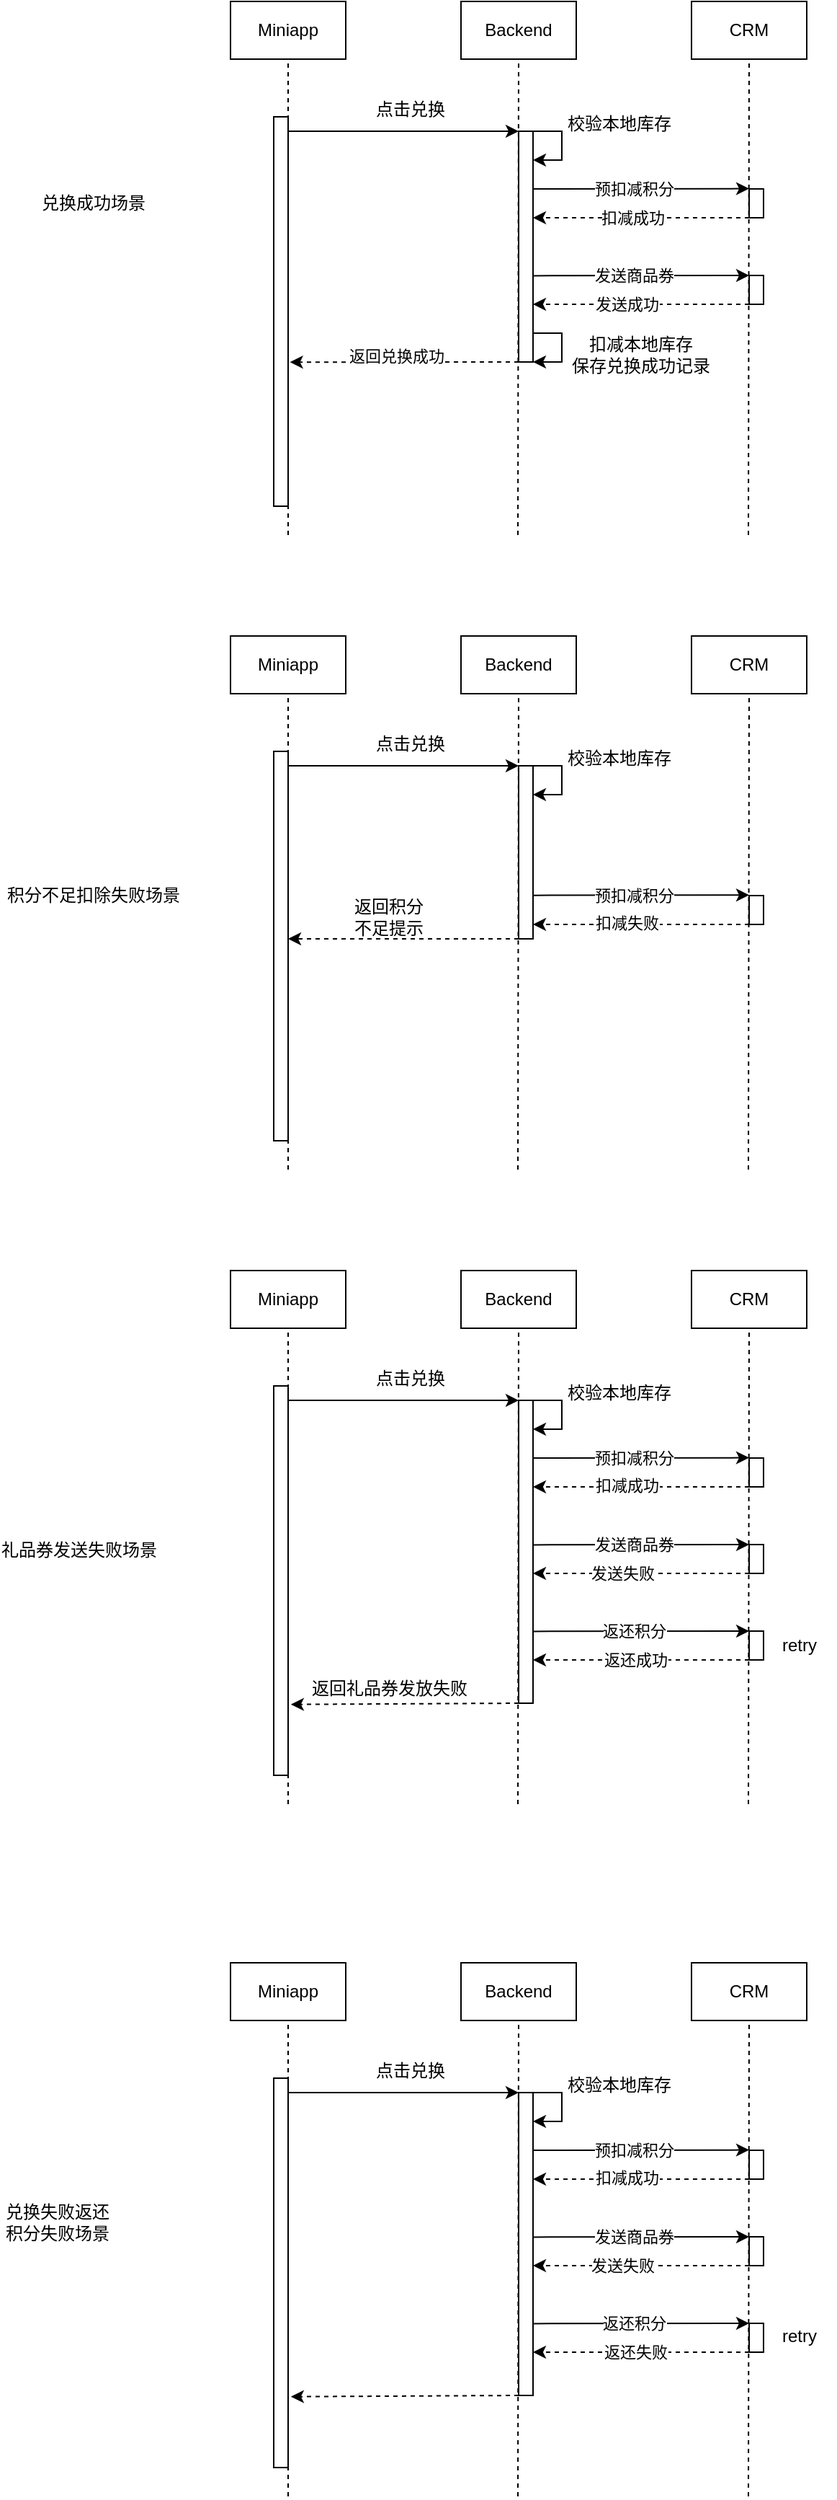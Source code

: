 <mxfile version="20.8.1" type="github">
  <diagram id="LzJClFTWM4UzWtRtTVA4" name="第 1 页">
    <mxGraphModel dx="1027" dy="695" grid="1" gridSize="10" guides="1" tooltips="1" connect="1" arrows="1" fold="1" page="1" pageScale="1" pageWidth="827" pageHeight="1169" math="0" shadow="0">
      <root>
        <mxCell id="0" />
        <mxCell id="1" parent="0" />
        <mxCell id="3CPao6bwDuhFlSuyAFx2-2" value="Miniapp" style="rounded=0;whiteSpace=wrap;html=1;" vertex="1" parent="1">
          <mxGeometry x="200" y="120" width="80" height="40" as="geometry" />
        </mxCell>
        <mxCell id="3CPao6bwDuhFlSuyAFx2-3" value="Backend" style="rounded=0;whiteSpace=wrap;html=1;" vertex="1" parent="1">
          <mxGeometry x="360" y="120" width="80" height="40" as="geometry" />
        </mxCell>
        <mxCell id="3CPao6bwDuhFlSuyAFx2-4" value="CRM" style="rounded=0;whiteSpace=wrap;html=1;" vertex="1" parent="1">
          <mxGeometry x="520" y="120" width="80" height="40" as="geometry" />
        </mxCell>
        <mxCell id="3CPao6bwDuhFlSuyAFx2-5" value="" style="endArrow=none;dashed=1;html=1;rounded=0;entryX=0.5;entryY=1;entryDx=0;entryDy=0;" edge="1" target="3CPao6bwDuhFlSuyAFx2-2" parent="1">
          <mxGeometry width="50" height="50" relative="1" as="geometry">
            <mxPoint x="240" y="490" as="sourcePoint" />
            <mxPoint x="250" y="310" as="targetPoint" />
          </mxGeometry>
        </mxCell>
        <mxCell id="3CPao6bwDuhFlSuyAFx2-6" value="" style="endArrow=none;dashed=1;html=1;rounded=0;entryX=0.5;entryY=1;entryDx=0;entryDy=0;" edge="1" target="3CPao6bwDuhFlSuyAFx2-3" parent="1">
          <mxGeometry width="50" height="50" relative="1" as="geometry">
            <mxPoint x="399.5" y="490" as="sourcePoint" />
            <mxPoint x="399.5" y="240" as="targetPoint" />
          </mxGeometry>
        </mxCell>
        <mxCell id="3CPao6bwDuhFlSuyAFx2-7" value="" style="endArrow=none;dashed=1;html=1;rounded=0;entryX=0.5;entryY=1;entryDx=0;entryDy=0;" edge="1" target="3CPao6bwDuhFlSuyAFx2-4" parent="1">
          <mxGeometry width="50" height="50" relative="1" as="geometry">
            <mxPoint x="559.5" y="490" as="sourcePoint" />
            <mxPoint x="559.5" y="240" as="targetPoint" />
          </mxGeometry>
        </mxCell>
        <mxCell id="3CPao6bwDuhFlSuyAFx2-10" value="" style="rounded=0;whiteSpace=wrap;html=1;" vertex="1" parent="1">
          <mxGeometry x="230" y="200" width="10" height="270" as="geometry" />
        </mxCell>
        <mxCell id="3CPao6bwDuhFlSuyAFx2-11" value="点击兑换" style="text;html=1;strokeColor=none;fillColor=none;align=center;verticalAlign=middle;whiteSpace=wrap;rounded=0;" vertex="1" parent="1">
          <mxGeometry x="280" y="180" width="90" height="30" as="geometry" />
        </mxCell>
        <mxCell id="3CPao6bwDuhFlSuyAFx2-13" value="" style="rounded=0;whiteSpace=wrap;html=1;" vertex="1" parent="1">
          <mxGeometry x="560" y="310" width="10" height="20" as="geometry" />
        </mxCell>
        <mxCell id="3CPao6bwDuhFlSuyAFx2-17" value="校验本地库存" style="text;html=1;strokeColor=none;fillColor=none;align=center;verticalAlign=middle;whiteSpace=wrap;rounded=0;" vertex="1" parent="1">
          <mxGeometry x="430" y="190" width="80" height="30" as="geometry" />
        </mxCell>
        <mxCell id="3CPao6bwDuhFlSuyAFx2-21" value="" style="endArrow=classic;html=1;rounded=0;" edge="1" parent="1">
          <mxGeometry width="50" height="50" relative="1" as="geometry">
            <mxPoint x="240" y="210" as="sourcePoint" />
            <mxPoint x="400" y="210" as="targetPoint" />
          </mxGeometry>
        </mxCell>
        <mxCell id="3CPao6bwDuhFlSuyAFx2-22" value="" style="endArrow=classic;html=1;rounded=0;entryX=1.129;entryY=0.63;entryDx=0;entryDy=0;entryPerimeter=0;dashed=1;" edge="1" target="3CPao6bwDuhFlSuyAFx2-10" parent="1">
          <mxGeometry width="50" height="50" relative="1" as="geometry">
            <mxPoint x="400" y="370" as="sourcePoint" />
            <mxPoint x="249.36" y="379.68" as="targetPoint" />
          </mxGeometry>
        </mxCell>
        <mxCell id="3CPao6bwDuhFlSuyAFx2-107" value="返回兑换成功" style="edgeLabel;html=1;align=center;verticalAlign=middle;resizable=0;points=[];" vertex="1" connectable="0" parent="3CPao6bwDuhFlSuyAFx2-22">
          <mxGeometry x="0.079" y="-4" relative="1" as="geometry">
            <mxPoint as="offset" />
          </mxGeometry>
        </mxCell>
        <mxCell id="3CPao6bwDuhFlSuyAFx2-24" value="" style="rounded=0;whiteSpace=wrap;html=1;" vertex="1" parent="1">
          <mxGeometry x="400" y="210" width="10" height="160" as="geometry" />
        </mxCell>
        <mxCell id="3CPao6bwDuhFlSuyAFx2-27" value="" style="endArrow=classic;html=1;rounded=0;" edge="1" parent="1">
          <mxGeometry width="50" height="50" relative="1" as="geometry">
            <mxPoint x="410" y="210" as="sourcePoint" />
            <mxPoint x="410" y="230" as="targetPoint" />
            <Array as="points">
              <mxPoint x="430" y="210" />
              <mxPoint x="430" y="230" />
            </Array>
          </mxGeometry>
        </mxCell>
        <mxCell id="3CPao6bwDuhFlSuyAFx2-28" value="" style="endArrow=classic;html=1;rounded=0;" edge="1" parent="1">
          <mxGeometry width="50" height="50" relative="1" as="geometry">
            <mxPoint x="410" y="250" as="sourcePoint" />
            <mxPoint x="560" y="249.8" as="targetPoint" />
          </mxGeometry>
        </mxCell>
        <mxCell id="3CPao6bwDuhFlSuyAFx2-32" value="预扣减积分" style="edgeLabel;html=1;align=center;verticalAlign=middle;resizable=0;points=[];" vertex="1" connectable="0" parent="3CPao6bwDuhFlSuyAFx2-28">
          <mxGeometry x="-0.316" relative="1" as="geometry">
            <mxPoint x="18" as="offset" />
          </mxGeometry>
        </mxCell>
        <mxCell id="3CPao6bwDuhFlSuyAFx2-29" value="" style="endArrow=classic;html=1;rounded=0;dashed=1;" edge="1" parent="1">
          <mxGeometry width="50" height="50" relative="1" as="geometry">
            <mxPoint x="560.0" y="270" as="sourcePoint" />
            <mxPoint x="410" y="270" as="targetPoint" />
          </mxGeometry>
        </mxCell>
        <mxCell id="3CPao6bwDuhFlSuyAFx2-63" value="扣减成功" style="edgeLabel;html=1;align=center;verticalAlign=middle;resizable=0;points=[];" vertex="1" connectable="0" parent="3CPao6bwDuhFlSuyAFx2-29">
          <mxGeometry x="0.088" relative="1" as="geometry">
            <mxPoint as="offset" />
          </mxGeometry>
        </mxCell>
        <mxCell id="3CPao6bwDuhFlSuyAFx2-31" value="" style="rounded=0;whiteSpace=wrap;html=1;" vertex="1" parent="1">
          <mxGeometry x="560" y="250" width="10" height="20" as="geometry" />
        </mxCell>
        <mxCell id="3CPao6bwDuhFlSuyAFx2-36" value="" style="endArrow=classic;html=1;rounded=0;" edge="1" parent="1">
          <mxGeometry width="50" height="50" relative="1" as="geometry">
            <mxPoint x="410" y="310.2" as="sourcePoint" />
            <mxPoint x="560" y="310.0" as="targetPoint" />
          </mxGeometry>
        </mxCell>
        <mxCell id="3CPao6bwDuhFlSuyAFx2-37" value="发送商品券" style="edgeLabel;html=1;align=center;verticalAlign=middle;resizable=0;points=[];" vertex="1" connectable="0" parent="3CPao6bwDuhFlSuyAFx2-36">
          <mxGeometry x="-0.316" relative="1" as="geometry">
            <mxPoint x="18" as="offset" />
          </mxGeometry>
        </mxCell>
        <mxCell id="3CPao6bwDuhFlSuyAFx2-38" value="" style="endArrow=classic;html=1;rounded=0;dashed=1;" edge="1" parent="1">
          <mxGeometry width="50" height="50" relative="1" as="geometry">
            <mxPoint x="560" y="330" as="sourcePoint" />
            <mxPoint x="410" y="330" as="targetPoint" />
          </mxGeometry>
        </mxCell>
        <mxCell id="3CPao6bwDuhFlSuyAFx2-64" value="发送成功" style="edgeLabel;html=1;align=center;verticalAlign=middle;resizable=0;points=[];" vertex="1" connectable="0" parent="3CPao6bwDuhFlSuyAFx2-38">
          <mxGeometry x="0.135" y="-4" relative="1" as="geometry">
            <mxPoint y="4" as="offset" />
          </mxGeometry>
        </mxCell>
        <mxCell id="3CPao6bwDuhFlSuyAFx2-41" value="Miniapp" style="rounded=0;whiteSpace=wrap;html=1;" vertex="1" parent="1">
          <mxGeometry x="200" y="1000" width="80" height="40" as="geometry" />
        </mxCell>
        <mxCell id="3CPao6bwDuhFlSuyAFx2-42" value="Backend" style="rounded=0;whiteSpace=wrap;html=1;" vertex="1" parent="1">
          <mxGeometry x="360" y="1000" width="80" height="40" as="geometry" />
        </mxCell>
        <mxCell id="3CPao6bwDuhFlSuyAFx2-43" value="CRM" style="rounded=0;whiteSpace=wrap;html=1;" vertex="1" parent="1">
          <mxGeometry x="520" y="1000" width="80" height="40" as="geometry" />
        </mxCell>
        <mxCell id="3CPao6bwDuhFlSuyAFx2-44" value="" style="endArrow=none;dashed=1;html=1;rounded=0;entryX=0.5;entryY=1;entryDx=0;entryDy=0;" edge="1" parent="1" target="3CPao6bwDuhFlSuyAFx2-41">
          <mxGeometry width="50" height="50" relative="1" as="geometry">
            <mxPoint x="240" y="1370" as="sourcePoint" />
            <mxPoint x="250" y="1190" as="targetPoint" />
          </mxGeometry>
        </mxCell>
        <mxCell id="3CPao6bwDuhFlSuyAFx2-45" value="" style="endArrow=none;dashed=1;html=1;rounded=0;entryX=0.5;entryY=1;entryDx=0;entryDy=0;" edge="1" parent="1" target="3CPao6bwDuhFlSuyAFx2-42">
          <mxGeometry width="50" height="50" relative="1" as="geometry">
            <mxPoint x="399.5" y="1370" as="sourcePoint" />
            <mxPoint x="399.5" y="1120" as="targetPoint" />
          </mxGeometry>
        </mxCell>
        <mxCell id="3CPao6bwDuhFlSuyAFx2-46" value="" style="endArrow=none;dashed=1;html=1;rounded=0;entryX=0.5;entryY=1;entryDx=0;entryDy=0;" edge="1" parent="1" target="3CPao6bwDuhFlSuyAFx2-43">
          <mxGeometry width="50" height="50" relative="1" as="geometry">
            <mxPoint x="559.5" y="1370" as="sourcePoint" />
            <mxPoint x="559.5" y="1120" as="targetPoint" />
          </mxGeometry>
        </mxCell>
        <mxCell id="3CPao6bwDuhFlSuyAFx2-47" value="" style="rounded=0;whiteSpace=wrap;html=1;" vertex="1" parent="1">
          <mxGeometry x="230" y="1080" width="10" height="270" as="geometry" />
        </mxCell>
        <mxCell id="3CPao6bwDuhFlSuyAFx2-48" value="点击兑换" style="text;html=1;strokeColor=none;fillColor=none;align=center;verticalAlign=middle;whiteSpace=wrap;rounded=0;" vertex="1" parent="1">
          <mxGeometry x="280" y="1060" width="90" height="30" as="geometry" />
        </mxCell>
        <mxCell id="3CPao6bwDuhFlSuyAFx2-49" value="" style="rounded=0;whiteSpace=wrap;html=1;" vertex="1" parent="1">
          <mxGeometry x="560" y="1190" width="10" height="20" as="geometry" />
        </mxCell>
        <mxCell id="3CPao6bwDuhFlSuyAFx2-50" value="校验本地库存" style="text;html=1;strokeColor=none;fillColor=none;align=center;verticalAlign=middle;whiteSpace=wrap;rounded=0;" vertex="1" parent="1">
          <mxGeometry x="430" y="1070" width="80" height="30" as="geometry" />
        </mxCell>
        <mxCell id="3CPao6bwDuhFlSuyAFx2-51" value="" style="endArrow=classic;html=1;rounded=0;" edge="1" parent="1">
          <mxGeometry width="50" height="50" relative="1" as="geometry">
            <mxPoint x="240" y="1090" as="sourcePoint" />
            <mxPoint x="400" y="1090" as="targetPoint" />
          </mxGeometry>
        </mxCell>
        <mxCell id="3CPao6bwDuhFlSuyAFx2-52" value="" style="endArrow=classic;html=1;rounded=0;entryX=1.193;entryY=0.818;entryDx=0;entryDy=0;entryPerimeter=0;dashed=1;exitX=0;exitY=1;exitDx=0;exitDy=0;" edge="1" parent="1" target="3CPao6bwDuhFlSuyAFx2-47" source="3CPao6bwDuhFlSuyAFx2-53">
          <mxGeometry width="50" height="50" relative="1" as="geometry">
            <mxPoint x="400" y="1250" as="sourcePoint" />
            <mxPoint x="249.36" y="1259.68" as="targetPoint" />
          </mxGeometry>
        </mxCell>
        <mxCell id="3CPao6bwDuhFlSuyAFx2-53" value="" style="rounded=0;whiteSpace=wrap;html=1;" vertex="1" parent="1">
          <mxGeometry x="400" y="1090" width="10" height="210" as="geometry" />
        </mxCell>
        <mxCell id="3CPao6bwDuhFlSuyAFx2-54" value="" style="endArrow=classic;html=1;rounded=0;" edge="1" parent="1">
          <mxGeometry width="50" height="50" relative="1" as="geometry">
            <mxPoint x="410" y="1090" as="sourcePoint" />
            <mxPoint x="410" y="1110" as="targetPoint" />
            <Array as="points">
              <mxPoint x="430" y="1090" />
              <mxPoint x="430" y="1110" />
            </Array>
          </mxGeometry>
        </mxCell>
        <mxCell id="3CPao6bwDuhFlSuyAFx2-55" value="" style="endArrow=classic;html=1;rounded=0;" edge="1" parent="1">
          <mxGeometry width="50" height="50" relative="1" as="geometry">
            <mxPoint x="410" y="1130" as="sourcePoint" />
            <mxPoint x="560" y="1129.8" as="targetPoint" />
          </mxGeometry>
        </mxCell>
        <mxCell id="3CPao6bwDuhFlSuyAFx2-56" value="预扣减积分" style="edgeLabel;html=1;align=center;verticalAlign=middle;resizable=0;points=[];" vertex="1" connectable="0" parent="3CPao6bwDuhFlSuyAFx2-55">
          <mxGeometry x="-0.316" relative="1" as="geometry">
            <mxPoint x="18" as="offset" />
          </mxGeometry>
        </mxCell>
        <mxCell id="3CPao6bwDuhFlSuyAFx2-57" value="" style="endArrow=classic;html=1;rounded=0;dashed=1;" edge="1" parent="1">
          <mxGeometry width="50" height="50" relative="1" as="geometry">
            <mxPoint x="560" y="1150" as="sourcePoint" />
            <mxPoint x="410" y="1150" as="targetPoint" />
          </mxGeometry>
        </mxCell>
        <mxCell id="3CPao6bwDuhFlSuyAFx2-65" value="扣减成功" style="edgeLabel;html=1;align=center;verticalAlign=middle;resizable=0;points=[];" vertex="1" connectable="0" parent="3CPao6bwDuhFlSuyAFx2-57">
          <mxGeometry x="0.135" y="-1" relative="1" as="geometry">
            <mxPoint as="offset" />
          </mxGeometry>
        </mxCell>
        <mxCell id="3CPao6bwDuhFlSuyAFx2-58" value="" style="rounded=0;whiteSpace=wrap;html=1;" vertex="1" parent="1">
          <mxGeometry x="560" y="1130" width="10" height="20" as="geometry" />
        </mxCell>
        <mxCell id="3CPao6bwDuhFlSuyAFx2-59" value="" style="endArrow=classic;html=1;rounded=0;" edge="1" parent="1">
          <mxGeometry width="50" height="50" relative="1" as="geometry">
            <mxPoint x="410" y="1190.2" as="sourcePoint" />
            <mxPoint x="560" y="1190" as="targetPoint" />
          </mxGeometry>
        </mxCell>
        <mxCell id="3CPao6bwDuhFlSuyAFx2-60" value="发送商品券" style="edgeLabel;html=1;align=center;verticalAlign=middle;resizable=0;points=[];" vertex="1" connectable="0" parent="3CPao6bwDuhFlSuyAFx2-59">
          <mxGeometry x="-0.316" relative="1" as="geometry">
            <mxPoint x="18" as="offset" />
          </mxGeometry>
        </mxCell>
        <mxCell id="3CPao6bwDuhFlSuyAFx2-61" value="" style="endArrow=classic;html=1;rounded=0;dashed=1;" edge="1" parent="1">
          <mxGeometry width="50" height="50" relative="1" as="geometry">
            <mxPoint x="560" y="1210" as="sourcePoint" />
            <mxPoint x="410" y="1210" as="targetPoint" />
          </mxGeometry>
        </mxCell>
        <mxCell id="3CPao6bwDuhFlSuyAFx2-66" value="发送失败" style="edgeLabel;html=1;align=center;verticalAlign=middle;resizable=0;points=[];" vertex="1" connectable="0" parent="3CPao6bwDuhFlSuyAFx2-61">
          <mxGeometry x="0.181" relative="1" as="geometry">
            <mxPoint as="offset" />
          </mxGeometry>
        </mxCell>
        <mxCell id="3CPao6bwDuhFlSuyAFx2-67" value="" style="endArrow=classic;html=1;rounded=0;" edge="1" parent="1">
          <mxGeometry width="50" height="50" relative="1" as="geometry">
            <mxPoint x="410" y="1250.2" as="sourcePoint" />
            <mxPoint x="560" y="1250" as="targetPoint" />
          </mxGeometry>
        </mxCell>
        <mxCell id="3CPao6bwDuhFlSuyAFx2-68" value="返还积分" style="edgeLabel;html=1;align=center;verticalAlign=middle;resizable=0;points=[];" vertex="1" connectable="0" parent="3CPao6bwDuhFlSuyAFx2-67">
          <mxGeometry x="-0.316" relative="1" as="geometry">
            <mxPoint x="18" as="offset" />
          </mxGeometry>
        </mxCell>
        <mxCell id="3CPao6bwDuhFlSuyAFx2-69" value="" style="endArrow=classic;html=1;rounded=0;dashed=1;" edge="1" parent="1">
          <mxGeometry width="50" height="50" relative="1" as="geometry">
            <mxPoint x="560" y="1270" as="sourcePoint" />
            <mxPoint x="410" y="1270" as="targetPoint" />
          </mxGeometry>
        </mxCell>
        <mxCell id="3CPao6bwDuhFlSuyAFx2-70" value="返还成功" style="edgeLabel;html=1;align=center;verticalAlign=middle;resizable=0;points=[];" vertex="1" connectable="0" parent="3CPao6bwDuhFlSuyAFx2-69">
          <mxGeometry x="0.181" relative="1" as="geometry">
            <mxPoint x="9" as="offset" />
          </mxGeometry>
        </mxCell>
        <mxCell id="3CPao6bwDuhFlSuyAFx2-71" value="" style="rounded=0;whiteSpace=wrap;html=1;" vertex="1" parent="1">
          <mxGeometry x="560" y="1250" width="10" height="20" as="geometry" />
        </mxCell>
        <mxCell id="3CPao6bwDuhFlSuyAFx2-72" value="兑换成功场景" style="text;html=1;strokeColor=none;fillColor=none;align=center;verticalAlign=middle;whiteSpace=wrap;rounded=0;" vertex="1" parent="1">
          <mxGeometry x="60" y="237.5" width="90" height="45" as="geometry" />
        </mxCell>
        <mxCell id="3CPao6bwDuhFlSuyAFx2-73" value="Miniapp" style="rounded=0;whiteSpace=wrap;html=1;" vertex="1" parent="1">
          <mxGeometry x="200" y="560" width="80" height="40" as="geometry" />
        </mxCell>
        <mxCell id="3CPao6bwDuhFlSuyAFx2-74" value="Backend" style="rounded=0;whiteSpace=wrap;html=1;" vertex="1" parent="1">
          <mxGeometry x="360" y="560" width="80" height="40" as="geometry" />
        </mxCell>
        <mxCell id="3CPao6bwDuhFlSuyAFx2-75" value="CRM" style="rounded=0;whiteSpace=wrap;html=1;" vertex="1" parent="1">
          <mxGeometry x="520" y="560" width="80" height="40" as="geometry" />
        </mxCell>
        <mxCell id="3CPao6bwDuhFlSuyAFx2-76" value="" style="endArrow=none;dashed=1;html=1;rounded=0;entryX=0.5;entryY=1;entryDx=0;entryDy=0;" edge="1" parent="1" target="3CPao6bwDuhFlSuyAFx2-73">
          <mxGeometry width="50" height="50" relative="1" as="geometry">
            <mxPoint x="240" y="930" as="sourcePoint" />
            <mxPoint x="250" y="750" as="targetPoint" />
          </mxGeometry>
        </mxCell>
        <mxCell id="3CPao6bwDuhFlSuyAFx2-77" value="" style="endArrow=none;dashed=1;html=1;rounded=0;entryX=0.5;entryY=1;entryDx=0;entryDy=0;" edge="1" parent="1" target="3CPao6bwDuhFlSuyAFx2-74">
          <mxGeometry width="50" height="50" relative="1" as="geometry">
            <mxPoint x="399.5" y="930" as="sourcePoint" />
            <mxPoint x="399.5" y="680" as="targetPoint" />
          </mxGeometry>
        </mxCell>
        <mxCell id="3CPao6bwDuhFlSuyAFx2-78" value="" style="endArrow=none;dashed=1;html=1;rounded=0;entryX=0.5;entryY=1;entryDx=0;entryDy=0;" edge="1" parent="1" target="3CPao6bwDuhFlSuyAFx2-75">
          <mxGeometry width="50" height="50" relative="1" as="geometry">
            <mxPoint x="559.5" y="930" as="sourcePoint" />
            <mxPoint x="559.5" y="680" as="targetPoint" />
          </mxGeometry>
        </mxCell>
        <mxCell id="3CPao6bwDuhFlSuyAFx2-79" value="" style="rounded=0;whiteSpace=wrap;html=1;" vertex="1" parent="1">
          <mxGeometry x="230" y="640" width="10" height="270" as="geometry" />
        </mxCell>
        <mxCell id="3CPao6bwDuhFlSuyAFx2-80" value="点击兑换" style="text;html=1;strokeColor=none;fillColor=none;align=center;verticalAlign=middle;whiteSpace=wrap;rounded=0;" vertex="1" parent="1">
          <mxGeometry x="280" y="620" width="90" height="30" as="geometry" />
        </mxCell>
        <mxCell id="3CPao6bwDuhFlSuyAFx2-82" value="校验本地库存" style="text;html=1;strokeColor=none;fillColor=none;align=center;verticalAlign=middle;whiteSpace=wrap;rounded=0;" vertex="1" parent="1">
          <mxGeometry x="430" y="630" width="80" height="30" as="geometry" />
        </mxCell>
        <mxCell id="3CPao6bwDuhFlSuyAFx2-83" value="" style="endArrow=classic;html=1;rounded=0;" edge="1" parent="1">
          <mxGeometry width="50" height="50" relative="1" as="geometry">
            <mxPoint x="240" y="650" as="sourcePoint" />
            <mxPoint x="400" y="650" as="targetPoint" />
          </mxGeometry>
        </mxCell>
        <mxCell id="3CPao6bwDuhFlSuyAFx2-84" value="" style="endArrow=classic;html=1;rounded=0;dashed=1;exitX=0;exitY=1;exitDx=0;exitDy=0;" edge="1" parent="1" source="3CPao6bwDuhFlSuyAFx2-85">
          <mxGeometry width="50" height="50" relative="1" as="geometry">
            <mxPoint x="400" y="810" as="sourcePoint" />
            <mxPoint x="240" y="770" as="targetPoint" />
          </mxGeometry>
        </mxCell>
        <mxCell id="3CPao6bwDuhFlSuyAFx2-85" value="" style="rounded=0;whiteSpace=wrap;html=1;" vertex="1" parent="1">
          <mxGeometry x="400" y="650" width="10" height="120" as="geometry" />
        </mxCell>
        <mxCell id="3CPao6bwDuhFlSuyAFx2-86" value="" style="endArrow=classic;html=1;rounded=0;" edge="1" parent="1">
          <mxGeometry width="50" height="50" relative="1" as="geometry">
            <mxPoint x="410" y="650" as="sourcePoint" />
            <mxPoint x="410" y="670" as="targetPoint" />
            <Array as="points">
              <mxPoint x="430" y="650" />
              <mxPoint x="430" y="670" />
            </Array>
          </mxGeometry>
        </mxCell>
        <mxCell id="3CPao6bwDuhFlSuyAFx2-87" value="" style="endArrow=classic;html=1;rounded=0;" edge="1" parent="1">
          <mxGeometry width="50" height="50" relative="1" as="geometry">
            <mxPoint x="410" y="739.82" as="sourcePoint" />
            <mxPoint x="560" y="739.62" as="targetPoint" />
          </mxGeometry>
        </mxCell>
        <mxCell id="3CPao6bwDuhFlSuyAFx2-88" value="预扣减积分" style="edgeLabel;html=1;align=center;verticalAlign=middle;resizable=0;points=[];" vertex="1" connectable="0" parent="3CPao6bwDuhFlSuyAFx2-87">
          <mxGeometry x="-0.316" relative="1" as="geometry">
            <mxPoint x="18" as="offset" />
          </mxGeometry>
        </mxCell>
        <mxCell id="3CPao6bwDuhFlSuyAFx2-89" value="" style="endArrow=classic;html=1;rounded=0;dashed=1;" edge="1" parent="1">
          <mxGeometry width="50" height="50" relative="1" as="geometry">
            <mxPoint x="560" y="760" as="sourcePoint" />
            <mxPoint x="410" y="760" as="targetPoint" />
          </mxGeometry>
        </mxCell>
        <mxCell id="3CPao6bwDuhFlSuyAFx2-90" value="扣减失败" style="edgeLabel;html=1;align=center;verticalAlign=middle;resizable=0;points=[];" vertex="1" connectable="0" parent="3CPao6bwDuhFlSuyAFx2-89">
          <mxGeometry x="0.135" y="-1" relative="1" as="geometry">
            <mxPoint as="offset" />
          </mxGeometry>
        </mxCell>
        <mxCell id="3CPao6bwDuhFlSuyAFx2-91" value="" style="rounded=0;whiteSpace=wrap;html=1;" vertex="1" parent="1">
          <mxGeometry x="560" y="740" width="10" height="20" as="geometry" />
        </mxCell>
        <mxCell id="3CPao6bwDuhFlSuyAFx2-105" value="返回积分不足提示" style="text;html=1;strokeColor=none;fillColor=none;align=center;verticalAlign=middle;whiteSpace=wrap;rounded=0;" vertex="1" parent="1">
          <mxGeometry x="280" y="740" width="60" height="30" as="geometry" />
        </mxCell>
        <mxCell id="3CPao6bwDuhFlSuyAFx2-106" value="积分不足扣除失败场景" style="text;html=1;strokeColor=none;fillColor=none;align=center;verticalAlign=middle;whiteSpace=wrap;rounded=0;" vertex="1" parent="1">
          <mxGeometry x="40" y="720" width="130" height="40" as="geometry" />
        </mxCell>
        <mxCell id="3CPao6bwDuhFlSuyAFx2-109" value="" style="endArrow=classic;html=1;rounded=0;" edge="1" parent="1">
          <mxGeometry width="50" height="50" relative="1" as="geometry">
            <mxPoint x="410" y="350" as="sourcePoint" />
            <mxPoint x="410" y="370" as="targetPoint" />
            <Array as="points">
              <mxPoint x="430" y="350" />
              <mxPoint x="430" y="370" />
            </Array>
          </mxGeometry>
        </mxCell>
        <mxCell id="3CPao6bwDuhFlSuyAFx2-110" value="扣减本地库存&lt;br&gt;保存兑换成功记录" style="text;html=1;strokeColor=none;fillColor=none;align=center;verticalAlign=middle;whiteSpace=wrap;rounded=0;" vertex="1" parent="1">
          <mxGeometry x="430" y="350" width="110" height="30" as="geometry" />
        </mxCell>
        <mxCell id="3CPao6bwDuhFlSuyAFx2-111" value="Miniapp" style="rounded=0;whiteSpace=wrap;html=1;" vertex="1" parent="1">
          <mxGeometry x="200" y="1480" width="80" height="40" as="geometry" />
        </mxCell>
        <mxCell id="3CPao6bwDuhFlSuyAFx2-112" value="Backend" style="rounded=0;whiteSpace=wrap;html=1;" vertex="1" parent="1">
          <mxGeometry x="360" y="1480" width="80" height="40" as="geometry" />
        </mxCell>
        <mxCell id="3CPao6bwDuhFlSuyAFx2-113" value="CRM" style="rounded=0;whiteSpace=wrap;html=1;" vertex="1" parent="1">
          <mxGeometry x="520" y="1480" width="80" height="40" as="geometry" />
        </mxCell>
        <mxCell id="3CPao6bwDuhFlSuyAFx2-114" value="" style="endArrow=none;dashed=1;html=1;rounded=0;entryX=0.5;entryY=1;entryDx=0;entryDy=0;" edge="1" parent="1" target="3CPao6bwDuhFlSuyAFx2-111">
          <mxGeometry width="50" height="50" relative="1" as="geometry">
            <mxPoint x="240" y="1850" as="sourcePoint" />
            <mxPoint x="250" y="1670" as="targetPoint" />
          </mxGeometry>
        </mxCell>
        <mxCell id="3CPao6bwDuhFlSuyAFx2-115" value="" style="endArrow=none;dashed=1;html=1;rounded=0;entryX=0.5;entryY=1;entryDx=0;entryDy=0;" edge="1" parent="1" target="3CPao6bwDuhFlSuyAFx2-112">
          <mxGeometry width="50" height="50" relative="1" as="geometry">
            <mxPoint x="399.5" y="1850" as="sourcePoint" />
            <mxPoint x="399.5" y="1600" as="targetPoint" />
          </mxGeometry>
        </mxCell>
        <mxCell id="3CPao6bwDuhFlSuyAFx2-116" value="" style="endArrow=none;dashed=1;html=1;rounded=0;entryX=0.5;entryY=1;entryDx=0;entryDy=0;" edge="1" parent="1" target="3CPao6bwDuhFlSuyAFx2-113">
          <mxGeometry width="50" height="50" relative="1" as="geometry">
            <mxPoint x="559.5" y="1850" as="sourcePoint" />
            <mxPoint x="559.5" y="1600" as="targetPoint" />
          </mxGeometry>
        </mxCell>
        <mxCell id="3CPao6bwDuhFlSuyAFx2-117" value="" style="rounded=0;whiteSpace=wrap;html=1;" vertex="1" parent="1">
          <mxGeometry x="230" y="1560" width="10" height="270" as="geometry" />
        </mxCell>
        <mxCell id="3CPao6bwDuhFlSuyAFx2-118" value="点击兑换" style="text;html=1;strokeColor=none;fillColor=none;align=center;verticalAlign=middle;whiteSpace=wrap;rounded=0;" vertex="1" parent="1">
          <mxGeometry x="280" y="1540" width="90" height="30" as="geometry" />
        </mxCell>
        <mxCell id="3CPao6bwDuhFlSuyAFx2-119" value="" style="rounded=0;whiteSpace=wrap;html=1;" vertex="1" parent="1">
          <mxGeometry x="560" y="1670" width="10" height="20" as="geometry" />
        </mxCell>
        <mxCell id="3CPao6bwDuhFlSuyAFx2-120" value="校验本地库存" style="text;html=1;strokeColor=none;fillColor=none;align=center;verticalAlign=middle;whiteSpace=wrap;rounded=0;" vertex="1" parent="1">
          <mxGeometry x="430" y="1550" width="80" height="30" as="geometry" />
        </mxCell>
        <mxCell id="3CPao6bwDuhFlSuyAFx2-121" value="" style="endArrow=classic;html=1;rounded=0;" edge="1" parent="1">
          <mxGeometry width="50" height="50" relative="1" as="geometry">
            <mxPoint x="240" y="1570" as="sourcePoint" />
            <mxPoint x="400" y="1570" as="targetPoint" />
          </mxGeometry>
        </mxCell>
        <mxCell id="3CPao6bwDuhFlSuyAFx2-122" value="" style="endArrow=classic;html=1;rounded=0;entryX=1.193;entryY=0.818;entryDx=0;entryDy=0;entryPerimeter=0;dashed=1;exitX=0;exitY=1;exitDx=0;exitDy=0;" edge="1" parent="1" source="3CPao6bwDuhFlSuyAFx2-123" target="3CPao6bwDuhFlSuyAFx2-117">
          <mxGeometry width="50" height="50" relative="1" as="geometry">
            <mxPoint x="400" y="1730" as="sourcePoint" />
            <mxPoint x="249.36" y="1739.68" as="targetPoint" />
          </mxGeometry>
        </mxCell>
        <mxCell id="3CPao6bwDuhFlSuyAFx2-123" value="" style="rounded=0;whiteSpace=wrap;html=1;" vertex="1" parent="1">
          <mxGeometry x="400" y="1570" width="10" height="210" as="geometry" />
        </mxCell>
        <mxCell id="3CPao6bwDuhFlSuyAFx2-124" value="" style="endArrow=classic;html=1;rounded=0;" edge="1" parent="1">
          <mxGeometry width="50" height="50" relative="1" as="geometry">
            <mxPoint x="410" y="1570" as="sourcePoint" />
            <mxPoint x="410" y="1590" as="targetPoint" />
            <Array as="points">
              <mxPoint x="430" y="1570" />
              <mxPoint x="430" y="1590" />
            </Array>
          </mxGeometry>
        </mxCell>
        <mxCell id="3CPao6bwDuhFlSuyAFx2-125" value="" style="endArrow=classic;html=1;rounded=0;" edge="1" parent="1">
          <mxGeometry width="50" height="50" relative="1" as="geometry">
            <mxPoint x="410" y="1610" as="sourcePoint" />
            <mxPoint x="560" y="1609.8" as="targetPoint" />
          </mxGeometry>
        </mxCell>
        <mxCell id="3CPao6bwDuhFlSuyAFx2-126" value="预扣减积分" style="edgeLabel;html=1;align=center;verticalAlign=middle;resizable=0;points=[];" vertex="1" connectable="0" parent="3CPao6bwDuhFlSuyAFx2-125">
          <mxGeometry x="-0.316" relative="1" as="geometry">
            <mxPoint x="18" as="offset" />
          </mxGeometry>
        </mxCell>
        <mxCell id="3CPao6bwDuhFlSuyAFx2-127" value="" style="endArrow=classic;html=1;rounded=0;dashed=1;" edge="1" parent="1">
          <mxGeometry width="50" height="50" relative="1" as="geometry">
            <mxPoint x="560" y="1630" as="sourcePoint" />
            <mxPoint x="410" y="1630" as="targetPoint" />
          </mxGeometry>
        </mxCell>
        <mxCell id="3CPao6bwDuhFlSuyAFx2-128" value="扣减成功" style="edgeLabel;html=1;align=center;verticalAlign=middle;resizable=0;points=[];" vertex="1" connectable="0" parent="3CPao6bwDuhFlSuyAFx2-127">
          <mxGeometry x="0.135" y="-1" relative="1" as="geometry">
            <mxPoint as="offset" />
          </mxGeometry>
        </mxCell>
        <mxCell id="3CPao6bwDuhFlSuyAFx2-129" value="" style="rounded=0;whiteSpace=wrap;html=1;" vertex="1" parent="1">
          <mxGeometry x="560" y="1610" width="10" height="20" as="geometry" />
        </mxCell>
        <mxCell id="3CPao6bwDuhFlSuyAFx2-130" value="" style="endArrow=classic;html=1;rounded=0;" edge="1" parent="1">
          <mxGeometry width="50" height="50" relative="1" as="geometry">
            <mxPoint x="410" y="1670.2" as="sourcePoint" />
            <mxPoint x="560" y="1670" as="targetPoint" />
          </mxGeometry>
        </mxCell>
        <mxCell id="3CPao6bwDuhFlSuyAFx2-131" value="发送商品券" style="edgeLabel;html=1;align=center;verticalAlign=middle;resizable=0;points=[];" vertex="1" connectable="0" parent="3CPao6bwDuhFlSuyAFx2-130">
          <mxGeometry x="-0.316" relative="1" as="geometry">
            <mxPoint x="18" as="offset" />
          </mxGeometry>
        </mxCell>
        <mxCell id="3CPao6bwDuhFlSuyAFx2-132" value="" style="endArrow=classic;html=1;rounded=0;dashed=1;" edge="1" parent="1">
          <mxGeometry width="50" height="50" relative="1" as="geometry">
            <mxPoint x="560" y="1690" as="sourcePoint" />
            <mxPoint x="410" y="1690" as="targetPoint" />
          </mxGeometry>
        </mxCell>
        <mxCell id="3CPao6bwDuhFlSuyAFx2-133" value="发送失败" style="edgeLabel;html=1;align=center;verticalAlign=middle;resizable=0;points=[];" vertex="1" connectable="0" parent="3CPao6bwDuhFlSuyAFx2-132">
          <mxGeometry x="0.181" relative="1" as="geometry">
            <mxPoint as="offset" />
          </mxGeometry>
        </mxCell>
        <mxCell id="3CPao6bwDuhFlSuyAFx2-134" value="" style="endArrow=classic;html=1;rounded=0;" edge="1" parent="1">
          <mxGeometry width="50" height="50" relative="1" as="geometry">
            <mxPoint x="410" y="1730.2" as="sourcePoint" />
            <mxPoint x="560" y="1730" as="targetPoint" />
          </mxGeometry>
        </mxCell>
        <mxCell id="3CPao6bwDuhFlSuyAFx2-135" value="返还积分" style="edgeLabel;html=1;align=center;verticalAlign=middle;resizable=0;points=[];" vertex="1" connectable="0" parent="3CPao6bwDuhFlSuyAFx2-134">
          <mxGeometry x="-0.316" relative="1" as="geometry">
            <mxPoint x="18" as="offset" />
          </mxGeometry>
        </mxCell>
        <mxCell id="3CPao6bwDuhFlSuyAFx2-136" value="" style="endArrow=classic;html=1;rounded=0;dashed=1;" edge="1" parent="1">
          <mxGeometry width="50" height="50" relative="1" as="geometry">
            <mxPoint x="560" y="1750" as="sourcePoint" />
            <mxPoint x="410" y="1750" as="targetPoint" />
          </mxGeometry>
        </mxCell>
        <mxCell id="3CPao6bwDuhFlSuyAFx2-137" value="返还失败" style="edgeLabel;html=1;align=center;verticalAlign=middle;resizable=0;points=[];" vertex="1" connectable="0" parent="3CPao6bwDuhFlSuyAFx2-136">
          <mxGeometry x="0.181" relative="1" as="geometry">
            <mxPoint x="9" as="offset" />
          </mxGeometry>
        </mxCell>
        <mxCell id="3CPao6bwDuhFlSuyAFx2-138" value="" style="rounded=0;whiteSpace=wrap;html=1;" vertex="1" parent="1">
          <mxGeometry x="560" y="1730" width="10" height="20" as="geometry" />
        </mxCell>
        <mxCell id="3CPao6bwDuhFlSuyAFx2-139" value="礼品券发送失败场景" style="text;html=1;strokeColor=none;fillColor=none;align=center;verticalAlign=middle;whiteSpace=wrap;rounded=0;" vertex="1" parent="1">
          <mxGeometry x="40" y="1169" width="110" height="50" as="geometry" />
        </mxCell>
        <mxCell id="3CPao6bwDuhFlSuyAFx2-140" value="返回礼品券发放失败" style="text;html=1;align=center;verticalAlign=middle;resizable=0;points=[];autosize=1;strokeColor=none;fillColor=none;" vertex="1" parent="1">
          <mxGeometry x="245" y="1275" width="130" height="30" as="geometry" />
        </mxCell>
        <mxCell id="3CPao6bwDuhFlSuyAFx2-141" value="兑换失败返还积分失败场景" style="text;html=1;strokeColor=none;fillColor=none;align=center;verticalAlign=middle;whiteSpace=wrap;rounded=0;" vertex="1" parent="1">
          <mxGeometry x="40" y="1640" width="80" height="40" as="geometry" />
        </mxCell>
        <mxCell id="3CPao6bwDuhFlSuyAFx2-142" value="retry" style="text;html=1;strokeColor=none;fillColor=none;align=center;verticalAlign=middle;whiteSpace=wrap;rounded=0;" vertex="1" parent="1">
          <mxGeometry x="570" y="1245" width="50" height="30" as="geometry" />
        </mxCell>
        <mxCell id="3CPao6bwDuhFlSuyAFx2-143" value="retry" style="text;html=1;strokeColor=none;fillColor=none;align=center;verticalAlign=middle;whiteSpace=wrap;rounded=0;" vertex="1" parent="1">
          <mxGeometry x="570" y="1724" width="50" height="30" as="geometry" />
        </mxCell>
      </root>
    </mxGraphModel>
  </diagram>
</mxfile>
